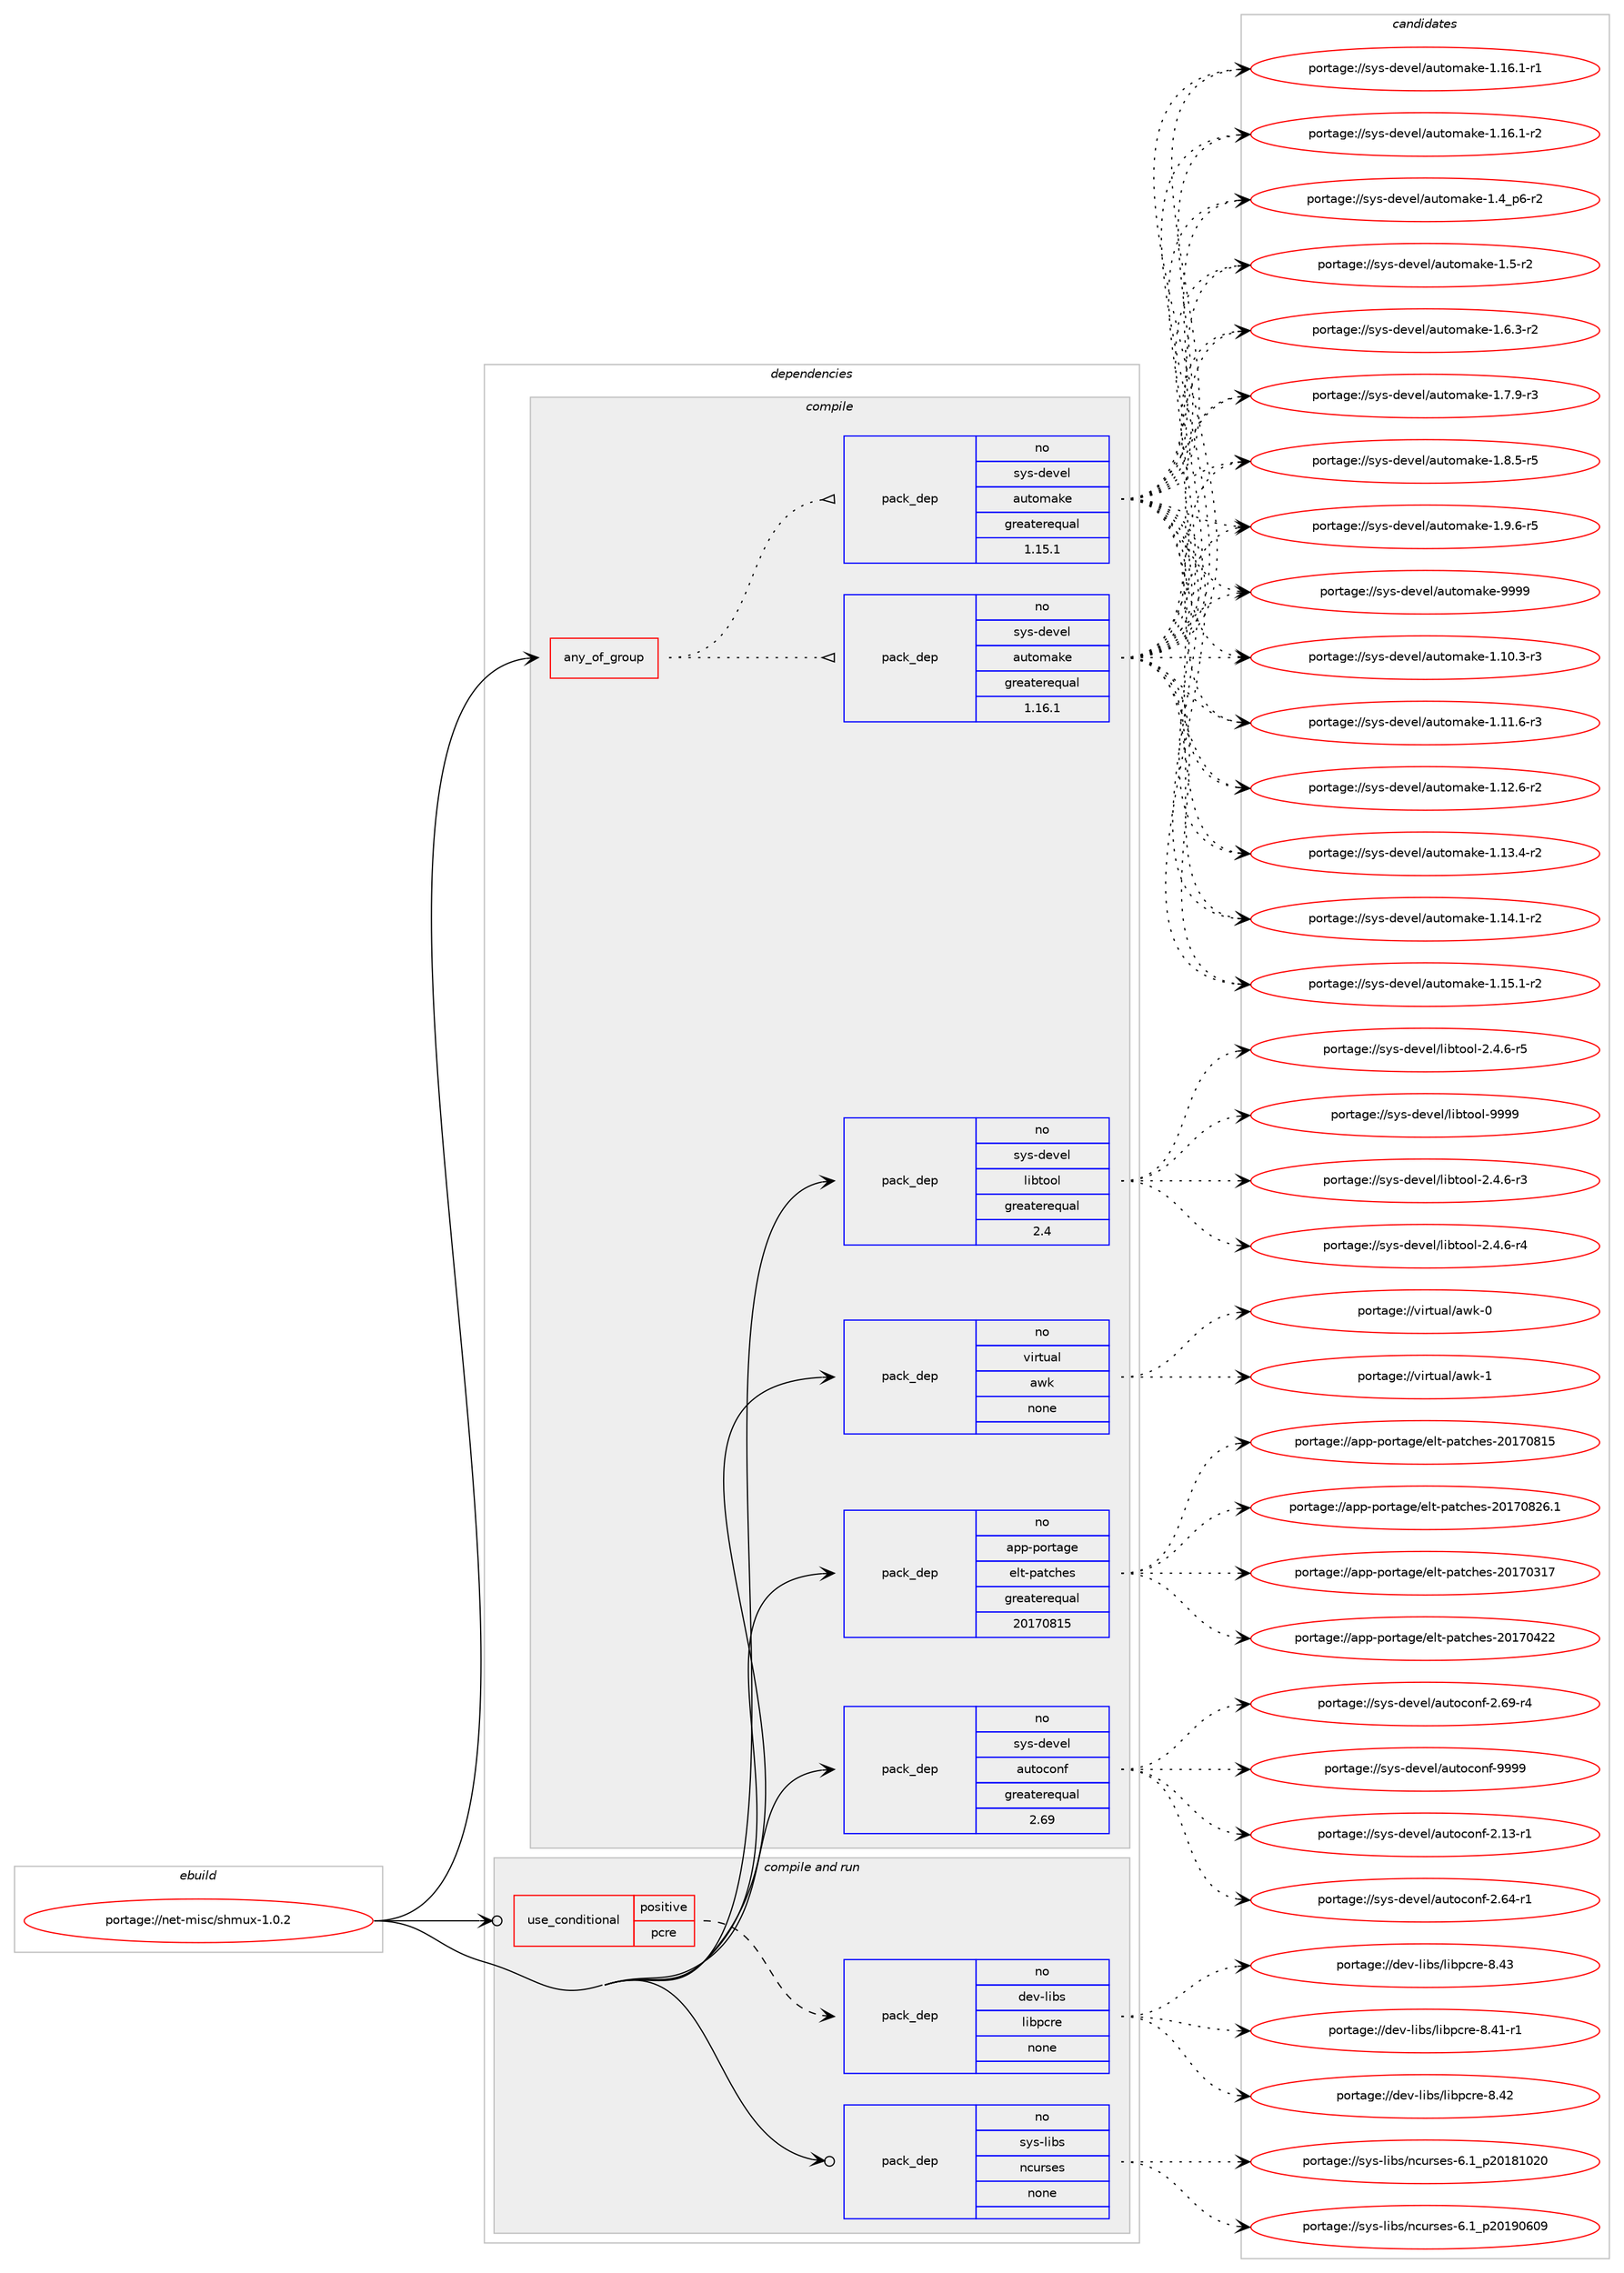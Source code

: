 digraph prolog {

# *************
# Graph options
# *************

newrank=true;
concentrate=true;
compound=true;
graph [rankdir=LR,fontname=Helvetica,fontsize=10,ranksep=1.5];#, ranksep=2.5, nodesep=0.2];
edge  [arrowhead=vee];
node  [fontname=Helvetica,fontsize=10];

# **********
# The ebuild
# **********

subgraph cluster_leftcol {
color=gray;
rank=same;
label=<<i>ebuild</i>>;
id [label="portage://net-misc/shmux-1.0.2", color=red, width=4, href="../net-misc/shmux-1.0.2.svg"];
}

# ****************
# The dependencies
# ****************

subgraph cluster_midcol {
color=gray;
label=<<i>dependencies</i>>;
subgraph cluster_compile {
fillcolor="#eeeeee";
style=filled;
label=<<i>compile</i>>;
subgraph any6028 {
dependency369913 [label=<<TABLE BORDER="0" CELLBORDER="1" CELLSPACING="0" CELLPADDING="4"><TR><TD CELLPADDING="10">any_of_group</TD></TR></TABLE>>, shape=none, color=red];subgraph pack271159 {
dependency369914 [label=<<TABLE BORDER="0" CELLBORDER="1" CELLSPACING="0" CELLPADDING="4" WIDTH="220"><TR><TD ROWSPAN="6" CELLPADDING="30">pack_dep</TD></TR><TR><TD WIDTH="110">no</TD></TR><TR><TD>sys-devel</TD></TR><TR><TD>automake</TD></TR><TR><TD>greaterequal</TD></TR><TR><TD>1.16.1</TD></TR></TABLE>>, shape=none, color=blue];
}
dependency369913:e -> dependency369914:w [weight=20,style="dotted",arrowhead="oinv"];
subgraph pack271160 {
dependency369915 [label=<<TABLE BORDER="0" CELLBORDER="1" CELLSPACING="0" CELLPADDING="4" WIDTH="220"><TR><TD ROWSPAN="6" CELLPADDING="30">pack_dep</TD></TR><TR><TD WIDTH="110">no</TD></TR><TR><TD>sys-devel</TD></TR><TR><TD>automake</TD></TR><TR><TD>greaterequal</TD></TR><TR><TD>1.15.1</TD></TR></TABLE>>, shape=none, color=blue];
}
dependency369913:e -> dependency369915:w [weight=20,style="dotted",arrowhead="oinv"];
}
id:e -> dependency369913:w [weight=20,style="solid",arrowhead="vee"];
subgraph pack271161 {
dependency369916 [label=<<TABLE BORDER="0" CELLBORDER="1" CELLSPACING="0" CELLPADDING="4" WIDTH="220"><TR><TD ROWSPAN="6" CELLPADDING="30">pack_dep</TD></TR><TR><TD WIDTH="110">no</TD></TR><TR><TD>app-portage</TD></TR><TR><TD>elt-patches</TD></TR><TR><TD>greaterequal</TD></TR><TR><TD>20170815</TD></TR></TABLE>>, shape=none, color=blue];
}
id:e -> dependency369916:w [weight=20,style="solid",arrowhead="vee"];
subgraph pack271162 {
dependency369917 [label=<<TABLE BORDER="0" CELLBORDER="1" CELLSPACING="0" CELLPADDING="4" WIDTH="220"><TR><TD ROWSPAN="6" CELLPADDING="30">pack_dep</TD></TR><TR><TD WIDTH="110">no</TD></TR><TR><TD>sys-devel</TD></TR><TR><TD>autoconf</TD></TR><TR><TD>greaterequal</TD></TR><TR><TD>2.69</TD></TR></TABLE>>, shape=none, color=blue];
}
id:e -> dependency369917:w [weight=20,style="solid",arrowhead="vee"];
subgraph pack271163 {
dependency369918 [label=<<TABLE BORDER="0" CELLBORDER="1" CELLSPACING="0" CELLPADDING="4" WIDTH="220"><TR><TD ROWSPAN="6" CELLPADDING="30">pack_dep</TD></TR><TR><TD WIDTH="110">no</TD></TR><TR><TD>sys-devel</TD></TR><TR><TD>libtool</TD></TR><TR><TD>greaterequal</TD></TR><TR><TD>2.4</TD></TR></TABLE>>, shape=none, color=blue];
}
id:e -> dependency369918:w [weight=20,style="solid",arrowhead="vee"];
subgraph pack271164 {
dependency369919 [label=<<TABLE BORDER="0" CELLBORDER="1" CELLSPACING="0" CELLPADDING="4" WIDTH="220"><TR><TD ROWSPAN="6" CELLPADDING="30">pack_dep</TD></TR><TR><TD WIDTH="110">no</TD></TR><TR><TD>virtual</TD></TR><TR><TD>awk</TD></TR><TR><TD>none</TD></TR><TR><TD></TD></TR></TABLE>>, shape=none, color=blue];
}
id:e -> dependency369919:w [weight=20,style="solid",arrowhead="vee"];
}
subgraph cluster_compileandrun {
fillcolor="#eeeeee";
style=filled;
label=<<i>compile and run</i>>;
subgraph cond92537 {
dependency369920 [label=<<TABLE BORDER="0" CELLBORDER="1" CELLSPACING="0" CELLPADDING="4"><TR><TD ROWSPAN="3" CELLPADDING="10">use_conditional</TD></TR><TR><TD>positive</TD></TR><TR><TD>pcre</TD></TR></TABLE>>, shape=none, color=red];
subgraph pack271165 {
dependency369921 [label=<<TABLE BORDER="0" CELLBORDER="1" CELLSPACING="0" CELLPADDING="4" WIDTH="220"><TR><TD ROWSPAN="6" CELLPADDING="30">pack_dep</TD></TR><TR><TD WIDTH="110">no</TD></TR><TR><TD>dev-libs</TD></TR><TR><TD>libpcre</TD></TR><TR><TD>none</TD></TR><TR><TD></TD></TR></TABLE>>, shape=none, color=blue];
}
dependency369920:e -> dependency369921:w [weight=20,style="dashed",arrowhead="vee"];
}
id:e -> dependency369920:w [weight=20,style="solid",arrowhead="odotvee"];
subgraph pack271166 {
dependency369922 [label=<<TABLE BORDER="0" CELLBORDER="1" CELLSPACING="0" CELLPADDING="4" WIDTH="220"><TR><TD ROWSPAN="6" CELLPADDING="30">pack_dep</TD></TR><TR><TD WIDTH="110">no</TD></TR><TR><TD>sys-libs</TD></TR><TR><TD>ncurses</TD></TR><TR><TD>none</TD></TR><TR><TD></TD></TR></TABLE>>, shape=none, color=blue];
}
id:e -> dependency369922:w [weight=20,style="solid",arrowhead="odotvee"];
}
subgraph cluster_run {
fillcolor="#eeeeee";
style=filled;
label=<<i>run</i>>;
}
}

# **************
# The candidates
# **************

subgraph cluster_choices {
rank=same;
color=gray;
label=<<i>candidates</i>>;

subgraph choice271159 {
color=black;
nodesep=1;
choiceportage11512111545100101118101108479711711611110997107101454946494846514511451 [label="portage://sys-devel/automake-1.10.3-r3", color=red, width=4,href="../sys-devel/automake-1.10.3-r3.svg"];
choiceportage11512111545100101118101108479711711611110997107101454946494946544511451 [label="portage://sys-devel/automake-1.11.6-r3", color=red, width=4,href="../sys-devel/automake-1.11.6-r3.svg"];
choiceportage11512111545100101118101108479711711611110997107101454946495046544511450 [label="portage://sys-devel/automake-1.12.6-r2", color=red, width=4,href="../sys-devel/automake-1.12.6-r2.svg"];
choiceportage11512111545100101118101108479711711611110997107101454946495146524511450 [label="portage://sys-devel/automake-1.13.4-r2", color=red, width=4,href="../sys-devel/automake-1.13.4-r2.svg"];
choiceportage11512111545100101118101108479711711611110997107101454946495246494511450 [label="portage://sys-devel/automake-1.14.1-r2", color=red, width=4,href="../sys-devel/automake-1.14.1-r2.svg"];
choiceportage11512111545100101118101108479711711611110997107101454946495346494511450 [label="portage://sys-devel/automake-1.15.1-r2", color=red, width=4,href="../sys-devel/automake-1.15.1-r2.svg"];
choiceportage11512111545100101118101108479711711611110997107101454946495446494511449 [label="portage://sys-devel/automake-1.16.1-r1", color=red, width=4,href="../sys-devel/automake-1.16.1-r1.svg"];
choiceportage11512111545100101118101108479711711611110997107101454946495446494511450 [label="portage://sys-devel/automake-1.16.1-r2", color=red, width=4,href="../sys-devel/automake-1.16.1-r2.svg"];
choiceportage115121115451001011181011084797117116111109971071014549465295112544511450 [label="portage://sys-devel/automake-1.4_p6-r2", color=red, width=4,href="../sys-devel/automake-1.4_p6-r2.svg"];
choiceportage11512111545100101118101108479711711611110997107101454946534511450 [label="portage://sys-devel/automake-1.5-r2", color=red, width=4,href="../sys-devel/automake-1.5-r2.svg"];
choiceportage115121115451001011181011084797117116111109971071014549465446514511450 [label="portage://sys-devel/automake-1.6.3-r2", color=red, width=4,href="../sys-devel/automake-1.6.3-r2.svg"];
choiceportage115121115451001011181011084797117116111109971071014549465546574511451 [label="portage://sys-devel/automake-1.7.9-r3", color=red, width=4,href="../sys-devel/automake-1.7.9-r3.svg"];
choiceportage115121115451001011181011084797117116111109971071014549465646534511453 [label="portage://sys-devel/automake-1.8.5-r5", color=red, width=4,href="../sys-devel/automake-1.8.5-r5.svg"];
choiceportage115121115451001011181011084797117116111109971071014549465746544511453 [label="portage://sys-devel/automake-1.9.6-r5", color=red, width=4,href="../sys-devel/automake-1.9.6-r5.svg"];
choiceportage115121115451001011181011084797117116111109971071014557575757 [label="portage://sys-devel/automake-9999", color=red, width=4,href="../sys-devel/automake-9999.svg"];
dependency369914:e -> choiceportage11512111545100101118101108479711711611110997107101454946494846514511451:w [style=dotted,weight="100"];
dependency369914:e -> choiceportage11512111545100101118101108479711711611110997107101454946494946544511451:w [style=dotted,weight="100"];
dependency369914:e -> choiceportage11512111545100101118101108479711711611110997107101454946495046544511450:w [style=dotted,weight="100"];
dependency369914:e -> choiceportage11512111545100101118101108479711711611110997107101454946495146524511450:w [style=dotted,weight="100"];
dependency369914:e -> choiceportage11512111545100101118101108479711711611110997107101454946495246494511450:w [style=dotted,weight="100"];
dependency369914:e -> choiceportage11512111545100101118101108479711711611110997107101454946495346494511450:w [style=dotted,weight="100"];
dependency369914:e -> choiceportage11512111545100101118101108479711711611110997107101454946495446494511449:w [style=dotted,weight="100"];
dependency369914:e -> choiceportage11512111545100101118101108479711711611110997107101454946495446494511450:w [style=dotted,weight="100"];
dependency369914:e -> choiceportage115121115451001011181011084797117116111109971071014549465295112544511450:w [style=dotted,weight="100"];
dependency369914:e -> choiceportage11512111545100101118101108479711711611110997107101454946534511450:w [style=dotted,weight="100"];
dependency369914:e -> choiceportage115121115451001011181011084797117116111109971071014549465446514511450:w [style=dotted,weight="100"];
dependency369914:e -> choiceportage115121115451001011181011084797117116111109971071014549465546574511451:w [style=dotted,weight="100"];
dependency369914:e -> choiceportage115121115451001011181011084797117116111109971071014549465646534511453:w [style=dotted,weight="100"];
dependency369914:e -> choiceportage115121115451001011181011084797117116111109971071014549465746544511453:w [style=dotted,weight="100"];
dependency369914:e -> choiceportage115121115451001011181011084797117116111109971071014557575757:w [style=dotted,weight="100"];
}
subgraph choice271160 {
color=black;
nodesep=1;
choiceportage11512111545100101118101108479711711611110997107101454946494846514511451 [label="portage://sys-devel/automake-1.10.3-r3", color=red, width=4,href="../sys-devel/automake-1.10.3-r3.svg"];
choiceportage11512111545100101118101108479711711611110997107101454946494946544511451 [label="portage://sys-devel/automake-1.11.6-r3", color=red, width=4,href="../sys-devel/automake-1.11.6-r3.svg"];
choiceportage11512111545100101118101108479711711611110997107101454946495046544511450 [label="portage://sys-devel/automake-1.12.6-r2", color=red, width=4,href="../sys-devel/automake-1.12.6-r2.svg"];
choiceportage11512111545100101118101108479711711611110997107101454946495146524511450 [label="portage://sys-devel/automake-1.13.4-r2", color=red, width=4,href="../sys-devel/automake-1.13.4-r2.svg"];
choiceportage11512111545100101118101108479711711611110997107101454946495246494511450 [label="portage://sys-devel/automake-1.14.1-r2", color=red, width=4,href="../sys-devel/automake-1.14.1-r2.svg"];
choiceportage11512111545100101118101108479711711611110997107101454946495346494511450 [label="portage://sys-devel/automake-1.15.1-r2", color=red, width=4,href="../sys-devel/automake-1.15.1-r2.svg"];
choiceportage11512111545100101118101108479711711611110997107101454946495446494511449 [label="portage://sys-devel/automake-1.16.1-r1", color=red, width=4,href="../sys-devel/automake-1.16.1-r1.svg"];
choiceportage11512111545100101118101108479711711611110997107101454946495446494511450 [label="portage://sys-devel/automake-1.16.1-r2", color=red, width=4,href="../sys-devel/automake-1.16.1-r2.svg"];
choiceportage115121115451001011181011084797117116111109971071014549465295112544511450 [label="portage://sys-devel/automake-1.4_p6-r2", color=red, width=4,href="../sys-devel/automake-1.4_p6-r2.svg"];
choiceportage11512111545100101118101108479711711611110997107101454946534511450 [label="portage://sys-devel/automake-1.5-r2", color=red, width=4,href="../sys-devel/automake-1.5-r2.svg"];
choiceportage115121115451001011181011084797117116111109971071014549465446514511450 [label="portage://sys-devel/automake-1.6.3-r2", color=red, width=4,href="../sys-devel/automake-1.6.3-r2.svg"];
choiceportage115121115451001011181011084797117116111109971071014549465546574511451 [label="portage://sys-devel/automake-1.7.9-r3", color=red, width=4,href="../sys-devel/automake-1.7.9-r3.svg"];
choiceportage115121115451001011181011084797117116111109971071014549465646534511453 [label="portage://sys-devel/automake-1.8.5-r5", color=red, width=4,href="../sys-devel/automake-1.8.5-r5.svg"];
choiceportage115121115451001011181011084797117116111109971071014549465746544511453 [label="portage://sys-devel/automake-1.9.6-r5", color=red, width=4,href="../sys-devel/automake-1.9.6-r5.svg"];
choiceportage115121115451001011181011084797117116111109971071014557575757 [label="portage://sys-devel/automake-9999", color=red, width=4,href="../sys-devel/automake-9999.svg"];
dependency369915:e -> choiceportage11512111545100101118101108479711711611110997107101454946494846514511451:w [style=dotted,weight="100"];
dependency369915:e -> choiceportage11512111545100101118101108479711711611110997107101454946494946544511451:w [style=dotted,weight="100"];
dependency369915:e -> choiceportage11512111545100101118101108479711711611110997107101454946495046544511450:w [style=dotted,weight="100"];
dependency369915:e -> choiceportage11512111545100101118101108479711711611110997107101454946495146524511450:w [style=dotted,weight="100"];
dependency369915:e -> choiceportage11512111545100101118101108479711711611110997107101454946495246494511450:w [style=dotted,weight="100"];
dependency369915:e -> choiceportage11512111545100101118101108479711711611110997107101454946495346494511450:w [style=dotted,weight="100"];
dependency369915:e -> choiceportage11512111545100101118101108479711711611110997107101454946495446494511449:w [style=dotted,weight="100"];
dependency369915:e -> choiceportage11512111545100101118101108479711711611110997107101454946495446494511450:w [style=dotted,weight="100"];
dependency369915:e -> choiceportage115121115451001011181011084797117116111109971071014549465295112544511450:w [style=dotted,weight="100"];
dependency369915:e -> choiceportage11512111545100101118101108479711711611110997107101454946534511450:w [style=dotted,weight="100"];
dependency369915:e -> choiceportage115121115451001011181011084797117116111109971071014549465446514511450:w [style=dotted,weight="100"];
dependency369915:e -> choiceportage115121115451001011181011084797117116111109971071014549465546574511451:w [style=dotted,weight="100"];
dependency369915:e -> choiceportage115121115451001011181011084797117116111109971071014549465646534511453:w [style=dotted,weight="100"];
dependency369915:e -> choiceportage115121115451001011181011084797117116111109971071014549465746544511453:w [style=dotted,weight="100"];
dependency369915:e -> choiceportage115121115451001011181011084797117116111109971071014557575757:w [style=dotted,weight="100"];
}
subgraph choice271161 {
color=black;
nodesep=1;
choiceportage97112112451121111141169710310147101108116451129711699104101115455048495548514955 [label="portage://app-portage/elt-patches-20170317", color=red, width=4,href="../app-portage/elt-patches-20170317.svg"];
choiceportage97112112451121111141169710310147101108116451129711699104101115455048495548525050 [label="portage://app-portage/elt-patches-20170422", color=red, width=4,href="../app-portage/elt-patches-20170422.svg"];
choiceportage97112112451121111141169710310147101108116451129711699104101115455048495548564953 [label="portage://app-portage/elt-patches-20170815", color=red, width=4,href="../app-portage/elt-patches-20170815.svg"];
choiceportage971121124511211111411697103101471011081164511297116991041011154550484955485650544649 [label="portage://app-portage/elt-patches-20170826.1", color=red, width=4,href="../app-portage/elt-patches-20170826.1.svg"];
dependency369916:e -> choiceportage97112112451121111141169710310147101108116451129711699104101115455048495548514955:w [style=dotted,weight="100"];
dependency369916:e -> choiceportage97112112451121111141169710310147101108116451129711699104101115455048495548525050:w [style=dotted,weight="100"];
dependency369916:e -> choiceportage97112112451121111141169710310147101108116451129711699104101115455048495548564953:w [style=dotted,weight="100"];
dependency369916:e -> choiceportage971121124511211111411697103101471011081164511297116991041011154550484955485650544649:w [style=dotted,weight="100"];
}
subgraph choice271162 {
color=black;
nodesep=1;
choiceportage1151211154510010111810110847971171161119911111010245504649514511449 [label="portage://sys-devel/autoconf-2.13-r1", color=red, width=4,href="../sys-devel/autoconf-2.13-r1.svg"];
choiceportage1151211154510010111810110847971171161119911111010245504654524511449 [label="portage://sys-devel/autoconf-2.64-r1", color=red, width=4,href="../sys-devel/autoconf-2.64-r1.svg"];
choiceportage1151211154510010111810110847971171161119911111010245504654574511452 [label="portage://sys-devel/autoconf-2.69-r4", color=red, width=4,href="../sys-devel/autoconf-2.69-r4.svg"];
choiceportage115121115451001011181011084797117116111991111101024557575757 [label="portage://sys-devel/autoconf-9999", color=red, width=4,href="../sys-devel/autoconf-9999.svg"];
dependency369917:e -> choiceportage1151211154510010111810110847971171161119911111010245504649514511449:w [style=dotted,weight="100"];
dependency369917:e -> choiceportage1151211154510010111810110847971171161119911111010245504654524511449:w [style=dotted,weight="100"];
dependency369917:e -> choiceportage1151211154510010111810110847971171161119911111010245504654574511452:w [style=dotted,weight="100"];
dependency369917:e -> choiceportage115121115451001011181011084797117116111991111101024557575757:w [style=dotted,weight="100"];
}
subgraph choice271163 {
color=black;
nodesep=1;
choiceportage1151211154510010111810110847108105981161111111084550465246544511451 [label="portage://sys-devel/libtool-2.4.6-r3", color=red, width=4,href="../sys-devel/libtool-2.4.6-r3.svg"];
choiceportage1151211154510010111810110847108105981161111111084550465246544511452 [label="portage://sys-devel/libtool-2.4.6-r4", color=red, width=4,href="../sys-devel/libtool-2.4.6-r4.svg"];
choiceportage1151211154510010111810110847108105981161111111084550465246544511453 [label="portage://sys-devel/libtool-2.4.6-r5", color=red, width=4,href="../sys-devel/libtool-2.4.6-r5.svg"];
choiceportage1151211154510010111810110847108105981161111111084557575757 [label="portage://sys-devel/libtool-9999", color=red, width=4,href="../sys-devel/libtool-9999.svg"];
dependency369918:e -> choiceportage1151211154510010111810110847108105981161111111084550465246544511451:w [style=dotted,weight="100"];
dependency369918:e -> choiceportage1151211154510010111810110847108105981161111111084550465246544511452:w [style=dotted,weight="100"];
dependency369918:e -> choiceportage1151211154510010111810110847108105981161111111084550465246544511453:w [style=dotted,weight="100"];
dependency369918:e -> choiceportage1151211154510010111810110847108105981161111111084557575757:w [style=dotted,weight="100"];
}
subgraph choice271164 {
color=black;
nodesep=1;
choiceportage1181051141161179710847971191074548 [label="portage://virtual/awk-0", color=red, width=4,href="../virtual/awk-0.svg"];
choiceportage1181051141161179710847971191074549 [label="portage://virtual/awk-1", color=red, width=4,href="../virtual/awk-1.svg"];
dependency369919:e -> choiceportage1181051141161179710847971191074548:w [style=dotted,weight="100"];
dependency369919:e -> choiceportage1181051141161179710847971191074549:w [style=dotted,weight="100"];
}
subgraph choice271165 {
color=black;
nodesep=1;
choiceportage100101118451081059811547108105981129911410145564652494511449 [label="portage://dev-libs/libpcre-8.41-r1", color=red, width=4,href="../dev-libs/libpcre-8.41-r1.svg"];
choiceportage10010111845108105981154710810598112991141014556465250 [label="portage://dev-libs/libpcre-8.42", color=red, width=4,href="../dev-libs/libpcre-8.42.svg"];
choiceportage10010111845108105981154710810598112991141014556465251 [label="portage://dev-libs/libpcre-8.43", color=red, width=4,href="../dev-libs/libpcre-8.43.svg"];
dependency369921:e -> choiceportage100101118451081059811547108105981129911410145564652494511449:w [style=dotted,weight="100"];
dependency369921:e -> choiceportage10010111845108105981154710810598112991141014556465250:w [style=dotted,weight="100"];
dependency369921:e -> choiceportage10010111845108105981154710810598112991141014556465251:w [style=dotted,weight="100"];
}
subgraph choice271166 {
color=black;
nodesep=1;
choiceportage1151211154510810598115471109911711411510111545544649951125048495649485048 [label="portage://sys-libs/ncurses-6.1_p20181020", color=red, width=4,href="../sys-libs/ncurses-6.1_p20181020.svg"];
choiceportage1151211154510810598115471109911711411510111545544649951125048495748544857 [label="portage://sys-libs/ncurses-6.1_p20190609", color=red, width=4,href="../sys-libs/ncurses-6.1_p20190609.svg"];
dependency369922:e -> choiceportage1151211154510810598115471109911711411510111545544649951125048495649485048:w [style=dotted,weight="100"];
dependency369922:e -> choiceportage1151211154510810598115471109911711411510111545544649951125048495748544857:w [style=dotted,weight="100"];
}
}

}
